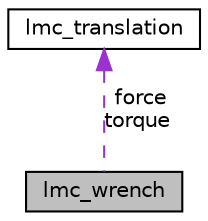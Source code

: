 digraph "lmc_wrench"
{
 // LATEX_PDF_SIZE
  edge [fontname="Helvetica",fontsize="10",labelfontname="Helvetica",labelfontsize="10"];
  node [fontname="Helvetica",fontsize="10",shape=record];
  Node1 [label="lmc_wrench",height=0.2,width=0.4,color="black", fillcolor="grey75", style="filled", fontcolor="black",tooltip="Transform force representation."];
  Node2 -> Node1 [dir="back",color="darkorchid3",fontsize="10",style="dashed",label=" force\ntorque" ,fontname="Helvetica"];
  Node2 [label="lmc_translation",height=0.2,width=0.4,color="black", fillcolor="white", style="filled",URL="$structlmc__translation.html",tooltip="Cartesian translation coordinate."];
}
